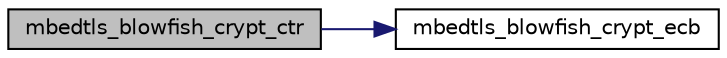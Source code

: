 digraph "mbedtls_blowfish_crypt_ctr"
{
 // LATEX_PDF_SIZE
  edge [fontname="Helvetica",fontsize="10",labelfontname="Helvetica",labelfontsize="10"];
  node [fontname="Helvetica",fontsize="10",shape=record];
  rankdir="LR";
  Node1 [label="mbedtls_blowfish_crypt_ctr",height=0.2,width=0.4,color="black", fillcolor="grey75", style="filled", fontcolor="black",tooltip="Perform a Blowfish-CTR buffer encryption/decryption operation."];
  Node1 -> Node2 [color="midnightblue",fontsize="10",style="solid",fontname="Helvetica"];
  Node2 [label="mbedtls_blowfish_crypt_ecb",height=0.2,width=0.4,color="black", fillcolor="white", style="filled",URL="$d1/db8/blowfish_8c.html#afe15cef6820aa39a999e7268bf6f4c29",tooltip="Perform a Blowfish-ECB block encryption/decryption operation."];
}
